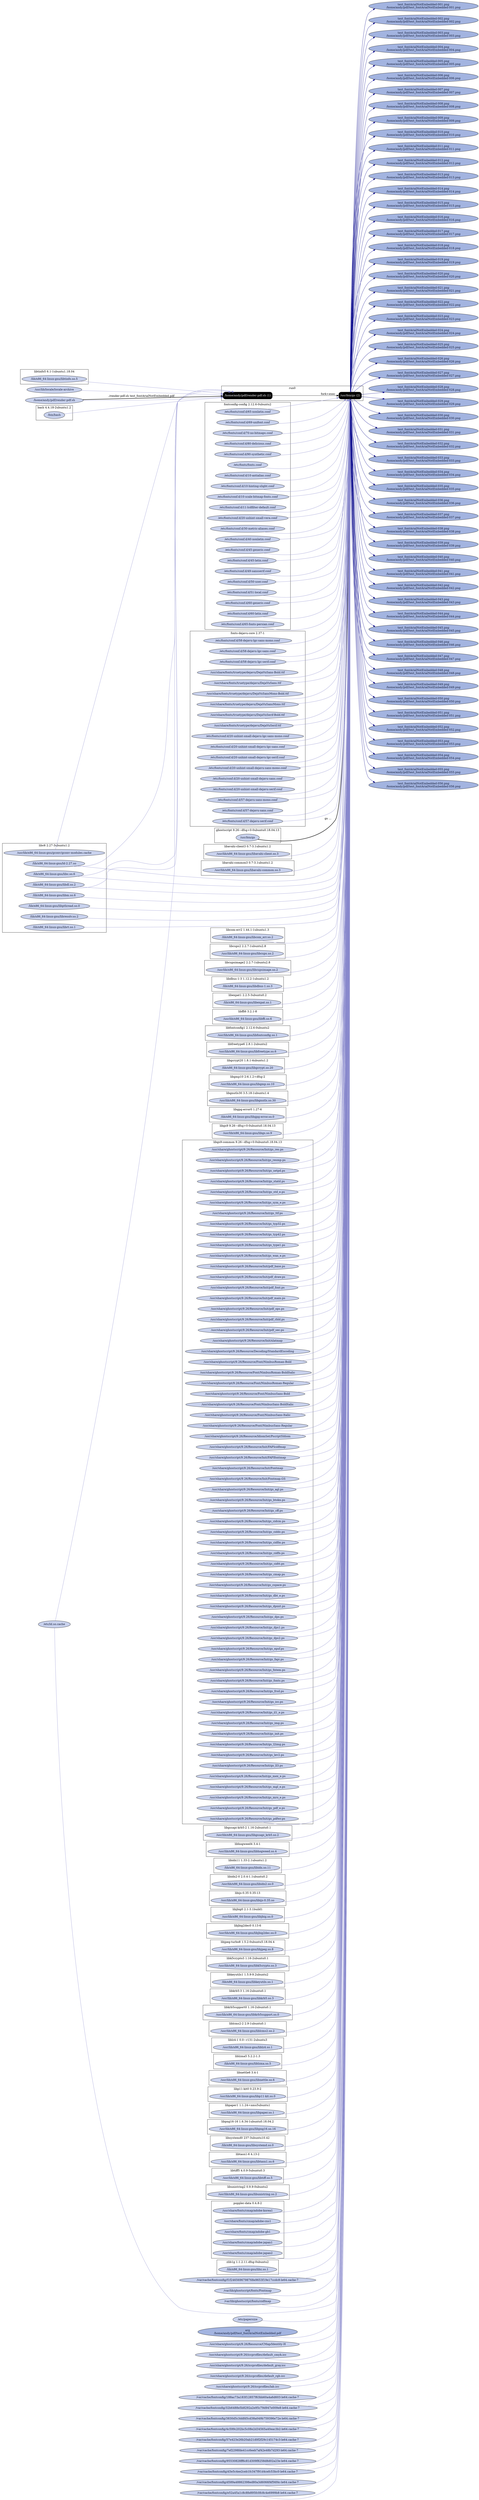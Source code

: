 digraph G {
    rankdir=LR;

    /* programs */
    node [shape=box fontcolor=white fillcolor=black style="filled,rounded"];
    subgraph cluster_run0 {
        label="run0";
        prog0 [label="/home/andy/pdf/render-pdf.sh (1)"];
        prog1 [label="/usr/bin/gs (2)"];
        prog0 -> prog1 [label="fork+exec"];
    }

    node [shape=ellipse fontcolor="#131C39" fillcolor="#C9D2ED"];

    /* system packages */
    subgraph cluster_pkg0 {
        label="bash 4.4.18-2ubuntu1.2";
        "/bin/bash";
    }
    subgraph cluster_pkg1 {
        label="fontconfig-config 2.12.6-0ubuntu2";
        "/etc/fonts/conf.d/10-antialias.conf";
        "/etc/fonts/conf.d/10-hinting-slight.conf";
        "/etc/fonts/conf.d/10-scale-bitmap-fonts.conf";
        "/etc/fonts/conf.d/11-lcdfilter-default.conf";
        "/etc/fonts/conf.d/20-unhint-small-vera.conf";
        "/etc/fonts/conf.d/30-metric-aliases.conf";
        "/etc/fonts/conf.d/40-nonlatin.conf";
        "/etc/fonts/conf.d/45-generic.conf";
        "/etc/fonts/conf.d/45-latin.conf";
        "/etc/fonts/conf.d/49-sansserif.conf";
        "/etc/fonts/conf.d/50-user.conf";
        "/etc/fonts/conf.d/51-local.conf";
        "/etc/fonts/conf.d/60-generic.conf";
        "/etc/fonts/conf.d/60-latin.conf";
        "/etc/fonts/conf.d/65-fonts-persian.conf";
        "/etc/fonts/conf.d/65-nonlatin.conf";
        "/etc/fonts/conf.d/69-unifont.conf";
        "/etc/fonts/conf.d/70-no-bitmaps.conf";
        "/etc/fonts/conf.d/80-delicious.conf";
        "/etc/fonts/conf.d/90-synthetic.conf";
        "/etc/fonts/fonts.conf";
    }
    subgraph cluster_pkg2 {
        label="fonts-dejavu-core 2.37-1";
        "/etc/fonts/conf.d/20-unhint-small-dejavu-lgc-sans-mono.conf";
        "/etc/fonts/conf.d/20-unhint-small-dejavu-lgc-sans.conf";
        "/etc/fonts/conf.d/20-unhint-small-dejavu-lgc-serif.conf";
        "/etc/fonts/conf.d/20-unhint-small-dejavu-sans-mono.conf";
        "/etc/fonts/conf.d/20-unhint-small-dejavu-sans.conf";
        "/etc/fonts/conf.d/20-unhint-small-dejavu-serif.conf";
        "/etc/fonts/conf.d/57-dejavu-sans-mono.conf";
        "/etc/fonts/conf.d/57-dejavu-sans.conf";
        "/etc/fonts/conf.d/57-dejavu-serif.conf";
        "/etc/fonts/conf.d/58-dejavu-lgc-sans-mono.conf";
        "/etc/fonts/conf.d/58-dejavu-lgc-sans.conf";
        "/etc/fonts/conf.d/58-dejavu-lgc-serif.conf";
        "/usr/share/fonts/truetype/dejavu/DejaVuSans-Bold.ttf";
        "/usr/share/fonts/truetype/dejavu/DejaVuSans.ttf";
        "/usr/share/fonts/truetype/dejavu/DejaVuSansMono-Bold.ttf";
        "/usr/share/fonts/truetype/dejavu/DejaVuSansMono.ttf";
        "/usr/share/fonts/truetype/dejavu/DejaVuSerif-Bold.ttf";
        "/usr/share/fonts/truetype/dejavu/DejaVuSerif.ttf";
    }
    subgraph cluster_pkg3 {
        label="ghostscript 9.26~dfsg+0-0ubuntu0.18.04.13";
        "/usr/bin/gs";
    }
    subgraph cluster_pkg4 {
        label="libavahi-client3 0.7-3.1ubuntu1.2";
        "/usr/lib/x86_64-linux-gnu/libavahi-client.so.3";
    }
    subgraph cluster_pkg5 {
        label="libavahi-common3 0.7-3.1ubuntu1.2";
        "/usr/lib/x86_64-linux-gnu/libavahi-common.so.3";
    }
    subgraph cluster_pkg6 {
        label="libc6 2.27-3ubuntu1.2";
        "/lib/x86_64-linux-gnu/ld-2.27.so";
        "/lib/x86_64-linux-gnu/libc.so.6";
        "/lib/x86_64-linux-gnu/libdl.so.2";
        "/lib/x86_64-linux-gnu/libm.so.6";
        "/lib/x86_64-linux-gnu/libpthread.so.0";
        "/lib/x86_64-linux-gnu/libresolv.so.2";
        "/lib/x86_64-linux-gnu/librt.so.1";
        "/usr/lib/x86_64-linux-gnu/gconv/gconv-modules.cache";
    }
    subgraph cluster_pkg7 {
        label="libcom-err2 1.44.1-1ubuntu1.3";
        "/lib/x86_64-linux-gnu/libcom_err.so.2";
    }
    subgraph cluster_pkg8 {
        label="libcups2 2.2.7-1ubuntu2.8";
        "/usr/lib/x86_64-linux-gnu/libcups.so.2";
    }
    subgraph cluster_pkg9 {
        label="libcupsimage2 2.2.7-1ubuntu2.8";
        "/usr/lib/x86_64-linux-gnu/libcupsimage.so.2";
    }
    subgraph cluster_pkg10 {
        label="libdbus-1-3 1.12.2-1ubuntu1.2";
        "/lib/x86_64-linux-gnu/libdbus-1.so.3";
    }
    subgraph cluster_pkg11 {
        label="libexpat1 2.2.5-3ubuntu0.2";
        "/lib/x86_64-linux-gnu/libexpat.so.1";
    }
    subgraph cluster_pkg12 {
        label="libffi6 3.2.1-8";
        "/usr/lib/x86_64-linux-gnu/libffi.so.6";
    }
    subgraph cluster_pkg13 {
        label="libfontconfig1 2.12.6-0ubuntu2";
        "/usr/lib/x86_64-linux-gnu/libfontconfig.so.1";
    }
    subgraph cluster_pkg14 {
        label="libfreetype6 2.8.1-2ubuntu2";
        "/usr/lib/x86_64-linux-gnu/libfreetype.so.6";
    }
    subgraph cluster_pkg15 {
        label="libgcrypt20 1.8.1-4ubuntu1.2";
        "/lib/x86_64-linux-gnu/libgcrypt.so.20";
    }
    subgraph cluster_pkg16 {
        label="libgmp10 2:6.1.2+dfsg-2";
        "/usr/lib/x86_64-linux-gnu/libgmp.so.10";
    }
    subgraph cluster_pkg17 {
        label="libgnutls30 3.5.18-1ubuntu1.4";
        "/usr/lib/x86_64-linux-gnu/libgnutls.so.30";
    }
    subgraph cluster_pkg18 {
        label="libgpg-error0 1.27-6";
        "/lib/x86_64-linux-gnu/libgpg-error.so.0";
    }
    subgraph cluster_pkg19 {
        label="libgs9 9.26~dfsg+0-0ubuntu0.18.04.13";
        "/usr/lib/x86_64-linux-gnu/libgs.so.9";
    }
    subgraph cluster_pkg20 {
        label="libgs9-common 9.26~dfsg+0-0ubuntu0.18.04.13";
        "/usr/share/ghostscript/9.26/Resource/Decoding/StandardEncoding";
        "/usr/share/ghostscript/9.26/Resource/Font/NimbusRoman-Bold";
        "/usr/share/ghostscript/9.26/Resource/Font/NimbusRoman-BoldItalic";
        "/usr/share/ghostscript/9.26/Resource/Font/NimbusRoman-Regular";
        "/usr/share/ghostscript/9.26/Resource/Font/NimbusSans-Bold";
        "/usr/share/ghostscript/9.26/Resource/Font/NimbusSans-BoldItalic";
        "/usr/share/ghostscript/9.26/Resource/Font/NimbusSans-Italic";
        "/usr/share/ghostscript/9.26/Resource/Font/NimbusSans-Regular";
        "/usr/share/ghostscript/9.26/Resource/IdiomSet/Pscript5Idiom";
        "/usr/share/ghostscript/9.26/Resource/Init/FAPIcidfmap";
        "/usr/share/ghostscript/9.26/Resource/Init/FAPIfontmap";
        "/usr/share/ghostscript/9.26/Resource/Init/Fontmap";
        "/usr/share/ghostscript/9.26/Resource/Init/Fontmap.GS";
        "/usr/share/ghostscript/9.26/Resource/Init/gs_agl.ps";
        "/usr/share/ghostscript/9.26/Resource/Init/gs_btokn.ps";
        "/usr/share/ghostscript/9.26/Resource/Init/gs_cff.ps";
        "/usr/share/ghostscript/9.26/Resource/Init/gs_cidcm.ps";
        "/usr/share/ghostscript/9.26/Resource/Init/gs_ciddc.ps";
        "/usr/share/ghostscript/9.26/Resource/Init/gs_cidfm.ps";
        "/usr/share/ghostscript/9.26/Resource/Init/gs_cidfn.ps";
        "/usr/share/ghostscript/9.26/Resource/Init/gs_cidtt.ps";
        "/usr/share/ghostscript/9.26/Resource/Init/gs_cmap.ps";
        "/usr/share/ghostscript/9.26/Resource/Init/gs_cspace.ps";
        "/usr/share/ghostscript/9.26/Resource/Init/gs_dbt_e.ps";
        "/usr/share/ghostscript/9.26/Resource/Init/gs_dpnxt.ps";
        "/usr/share/ghostscript/9.26/Resource/Init/gs_dps.ps";
        "/usr/share/ghostscript/9.26/Resource/Init/gs_dps1.ps";
        "/usr/share/ghostscript/9.26/Resource/Init/gs_dps2.ps";
        "/usr/share/ghostscript/9.26/Resource/Init/gs_epsf.ps";
        "/usr/share/ghostscript/9.26/Resource/Init/gs_fapi.ps";
        "/usr/share/ghostscript/9.26/Resource/Init/gs_fntem.ps";
        "/usr/share/ghostscript/9.26/Resource/Init/gs_fonts.ps";
        "/usr/share/ghostscript/9.26/Resource/Init/gs_frsd.ps";
        "/usr/share/ghostscript/9.26/Resource/Init/gs_icc.ps";
        "/usr/share/ghostscript/9.26/Resource/Init/gs_il1_e.ps";
        "/usr/share/ghostscript/9.26/Resource/Init/gs_img.ps";
        "/usr/share/ghostscript/9.26/Resource/Init/gs_init.ps";
        "/usr/share/ghostscript/9.26/Resource/Init/gs_l2img.ps";
        "/usr/share/ghostscript/9.26/Resource/Init/gs_lev2.ps";
        "/usr/share/ghostscript/9.26/Resource/Init/gs_ll3.ps";
        "/usr/share/ghostscript/9.26/Resource/Init/gs_mex_e.ps";
        "/usr/share/ghostscript/9.26/Resource/Init/gs_mgl_e.ps";
        "/usr/share/ghostscript/9.26/Resource/Init/gs_mro_e.ps";
        "/usr/share/ghostscript/9.26/Resource/Init/gs_pdf_e.ps";
        "/usr/share/ghostscript/9.26/Resource/Init/gs_pdfwr.ps";
        "/usr/share/ghostscript/9.26/Resource/Init/gs_res.ps";
        "/usr/share/ghostscript/9.26/Resource/Init/gs_resmp.ps";
        "/usr/share/ghostscript/9.26/Resource/Init/gs_setpd.ps";
        "/usr/share/ghostscript/9.26/Resource/Init/gs_statd.ps";
        "/usr/share/ghostscript/9.26/Resource/Init/gs_std_e.ps";
        "/usr/share/ghostscript/9.26/Resource/Init/gs_sym_e.ps";
        "/usr/share/ghostscript/9.26/Resource/Init/gs_ttf.ps";
        "/usr/share/ghostscript/9.26/Resource/Init/gs_typ32.ps";
        "/usr/share/ghostscript/9.26/Resource/Init/gs_typ42.ps";
        "/usr/share/ghostscript/9.26/Resource/Init/gs_type1.ps";
        "/usr/share/ghostscript/9.26/Resource/Init/gs_wan_e.ps";
        "/usr/share/ghostscript/9.26/Resource/Init/pdf_base.ps";
        "/usr/share/ghostscript/9.26/Resource/Init/pdf_draw.ps";
        "/usr/share/ghostscript/9.26/Resource/Init/pdf_font.ps";
        "/usr/share/ghostscript/9.26/Resource/Init/pdf_main.ps";
        "/usr/share/ghostscript/9.26/Resource/Init/pdf_ops.ps";
        "/usr/share/ghostscript/9.26/Resource/Init/pdf_rbld.ps";
        "/usr/share/ghostscript/9.26/Resource/Init/pdf_sec.ps";
        "/usr/share/ghostscript/9.26/Resource/Init/xlatmap";
    }
    subgraph cluster_pkg21 {
        label="libgssapi-krb5-2 1.16-2ubuntu0.1";
        "/usr/lib/x86_64-linux-gnu/libgssapi_krb5.so.2";
    }
    subgraph cluster_pkg22 {
        label="libhogweed4 3.4-1";
        "/usr/lib/x86_64-linux-gnu/libhogweed.so.4";
    }
    subgraph cluster_pkg23 {
        label="libidn11 1.33-2.1ubuntu1.2";
        "/lib/x86_64-linux-gnu/libidn.so.11";
    }
    subgraph cluster_pkg24 {
        label="libidn2-0 2.0.4-1.1ubuntu0.2";
        "/usr/lib/x86_64-linux-gnu/libidn2.so.0";
    }
    subgraph cluster_pkg25 {
        label="libijs-0.35 0.35-13";
        "/usr/lib/x86_64-linux-gnu/libijs-0.35.so";
    }
    subgraph cluster_pkg26 {
        label="libjbig0 2.1-3.1build1";
        "/usr/lib/x86_64-linux-gnu/libjbig.so.0";
    }
    subgraph cluster_pkg27 {
        label="libjbig2dec0 0.13-6";
        "/usr/lib/x86_64-linux-gnu/libjbig2dec.so.0";
    }
    subgraph cluster_pkg28 {
        label="libjpeg-turbo8 1.5.2-0ubuntu5.18.04.4";
        "/usr/lib/x86_64-linux-gnu/libjpeg.so.8";
    }
    subgraph cluster_pkg29 {
        label="libk5crypto3 1.16-2ubuntu0.1";
        "/usr/lib/x86_64-linux-gnu/libk5crypto.so.3";
    }
    subgraph cluster_pkg30 {
        label="libkeyutils1 1.5.9-9.2ubuntu2";
        "/lib/x86_64-linux-gnu/libkeyutils.so.1";
    }
    subgraph cluster_pkg31 {
        label="libkrb5-3 1.16-2ubuntu0.1";
        "/usr/lib/x86_64-linux-gnu/libkrb5.so.3";
    }
    subgraph cluster_pkg32 {
        label="libkrb5support0 1.16-2ubuntu0.1";
        "/usr/lib/x86_64-linux-gnu/libkrb5support.so.0";
    }
    subgraph cluster_pkg33 {
        label="liblcms2-2 2.9-1ubuntu0.1";
        "/usr/lib/x86_64-linux-gnu/liblcms2.so.2";
    }
    subgraph cluster_pkg34 {
        label="liblz4-1 0.0~r131-2ubuntu3";
        "/usr/lib/x86_64-linux-gnu/liblz4.so.1";
    }
    subgraph cluster_pkg35 {
        label="liblzma5 5.2.2-1.3";
        "/lib/x86_64-linux-gnu/liblzma.so.5";
    }
    subgraph cluster_pkg36 {
        label="libnettle6 3.4-1";
        "/usr/lib/x86_64-linux-gnu/libnettle.so.6";
    }
    subgraph cluster_pkg37 {
        label="libp11-kit0 0.23.9-2";
        "/usr/lib/x86_64-linux-gnu/libp11-kit.so.0";
    }
    subgraph cluster_pkg38 {
        label="libpaper1 1.1.24+nmu5ubuntu1";
        "/usr/lib/x86_64-linux-gnu/libpaper.so.1";
    }
    subgraph cluster_pkg39 {
        label="libpng16-16 1.6.34-1ubuntu0.18.04.2";
        "/usr/lib/x86_64-linux-gnu/libpng16.so.16";
    }
    subgraph cluster_pkg40 {
        label="libsystemd0 237-3ubuntu10.42";
        "/lib/x86_64-linux-gnu/libsystemd.so.0";
    }
    subgraph cluster_pkg41 {
        label="libtasn1-6 4.13-2";
        "/usr/lib/x86_64-linux-gnu/libtasn1.so.6";
    }
    subgraph cluster_pkg42 {
        label="libtiff5 4.0.9-5ubuntu0.3";
        "/usr/lib/x86_64-linux-gnu/libtiff.so.5";
    }
    subgraph cluster_pkg43 {
        label="libtinfo5 6.1-1ubuntu1.18.04";
        "/lib/x86_64-linux-gnu/libtinfo.so.5";
    }
    subgraph cluster_pkg44 {
        label="libunistring2 0.9.9-0ubuntu2";
        "/usr/lib/x86_64-linux-gnu/libunistring.so.2";
    }
    subgraph cluster_pkg45 {
        label="poppler-data 0.4.8-2";
        "/usr/share/fonts/cmap/adobe-cns1";
        "/usr/share/fonts/cmap/adobe-gb1";
        "/usr/share/fonts/cmap/adobe-japan1";
        "/usr/share/fonts/cmap/adobe-japan2";
        "/usr/share/fonts/cmap/adobe-korea1";
    }
    subgraph cluster_pkg46 {
        label="zlib1g 1:1.2.11.dfsg-0ubuntu2";
        "/lib/x86_64-linux-gnu/libz.so.1";
    }

    /* other files */
    "/etc/ld.so.cache";
    "/etc/papersize";
    "/home/andy/pdf/render-pdf.sh";
    "/home/andy/pdf/test_fontArialNotEmbedded-001.png" [fillcolor="#A3B4E0", label="test_fontArialNotEmbedded-001.png\n/home/andy/pdf/test_fontArialNotEmbedded-001.png"];
    "/home/andy/pdf/test_fontArialNotEmbedded-002.png" [fillcolor="#A3B4E0", label="test_fontArialNotEmbedded-002.png\n/home/andy/pdf/test_fontArialNotEmbedded-002.png"];
    "/home/andy/pdf/test_fontArialNotEmbedded-003.png" [fillcolor="#A3B4E0", label="test_fontArialNotEmbedded-003.png\n/home/andy/pdf/test_fontArialNotEmbedded-003.png"];
    "/home/andy/pdf/test_fontArialNotEmbedded-004.png" [fillcolor="#A3B4E0", label="test_fontArialNotEmbedded-004.png\n/home/andy/pdf/test_fontArialNotEmbedded-004.png"];
    "/home/andy/pdf/test_fontArialNotEmbedded-005.png" [fillcolor="#A3B4E0", label="test_fontArialNotEmbedded-005.png\n/home/andy/pdf/test_fontArialNotEmbedded-005.png"];
    "/home/andy/pdf/test_fontArialNotEmbedded-006.png" [fillcolor="#A3B4E0", label="test_fontArialNotEmbedded-006.png\n/home/andy/pdf/test_fontArialNotEmbedded-006.png"];
    "/home/andy/pdf/test_fontArialNotEmbedded-007.png" [fillcolor="#A3B4E0", label="test_fontArialNotEmbedded-007.png\n/home/andy/pdf/test_fontArialNotEmbedded-007.png"];
    "/home/andy/pdf/test_fontArialNotEmbedded-008.png" [fillcolor="#A3B4E0", label="test_fontArialNotEmbedded-008.png\n/home/andy/pdf/test_fontArialNotEmbedded-008.png"];
    "/home/andy/pdf/test_fontArialNotEmbedded-009.png" [fillcolor="#A3B4E0", label="test_fontArialNotEmbedded-009.png\n/home/andy/pdf/test_fontArialNotEmbedded-009.png"];
    "/home/andy/pdf/test_fontArialNotEmbedded-010.png" [fillcolor="#A3B4E0", label="test_fontArialNotEmbedded-010.png\n/home/andy/pdf/test_fontArialNotEmbedded-010.png"];
    "/home/andy/pdf/test_fontArialNotEmbedded-011.png" [fillcolor="#A3B4E0", label="test_fontArialNotEmbedded-011.png\n/home/andy/pdf/test_fontArialNotEmbedded-011.png"];
    "/home/andy/pdf/test_fontArialNotEmbedded-012.png" [fillcolor="#A3B4E0", label="test_fontArialNotEmbedded-012.png\n/home/andy/pdf/test_fontArialNotEmbedded-012.png"];
    "/home/andy/pdf/test_fontArialNotEmbedded-013.png" [fillcolor="#A3B4E0", label="test_fontArialNotEmbedded-013.png\n/home/andy/pdf/test_fontArialNotEmbedded-013.png"];
    "/home/andy/pdf/test_fontArialNotEmbedded-014.png" [fillcolor="#A3B4E0", label="test_fontArialNotEmbedded-014.png\n/home/andy/pdf/test_fontArialNotEmbedded-014.png"];
    "/home/andy/pdf/test_fontArialNotEmbedded-015.png" [fillcolor="#A3B4E0", label="test_fontArialNotEmbedded-015.png\n/home/andy/pdf/test_fontArialNotEmbedded-015.png"];
    "/home/andy/pdf/test_fontArialNotEmbedded-016.png" [fillcolor="#A3B4E0", label="test_fontArialNotEmbedded-016.png\n/home/andy/pdf/test_fontArialNotEmbedded-016.png"];
    "/home/andy/pdf/test_fontArialNotEmbedded-017.png" [fillcolor="#A3B4E0", label="test_fontArialNotEmbedded-017.png\n/home/andy/pdf/test_fontArialNotEmbedded-017.png"];
    "/home/andy/pdf/test_fontArialNotEmbedded-018.png" [fillcolor="#A3B4E0", label="test_fontArialNotEmbedded-018.png\n/home/andy/pdf/test_fontArialNotEmbedded-018.png"];
    "/home/andy/pdf/test_fontArialNotEmbedded-019.png" [fillcolor="#A3B4E0", label="test_fontArialNotEmbedded-019.png\n/home/andy/pdf/test_fontArialNotEmbedded-019.png"];
    "/home/andy/pdf/test_fontArialNotEmbedded-020.png" [fillcolor="#A3B4E0", label="test_fontArialNotEmbedded-020.png\n/home/andy/pdf/test_fontArialNotEmbedded-020.png"];
    "/home/andy/pdf/test_fontArialNotEmbedded-021.png" [fillcolor="#A3B4E0", label="test_fontArialNotEmbedded-021.png\n/home/andy/pdf/test_fontArialNotEmbedded-021.png"];
    "/home/andy/pdf/test_fontArialNotEmbedded-022.png" [fillcolor="#A3B4E0", label="test_fontArialNotEmbedded-022.png\n/home/andy/pdf/test_fontArialNotEmbedded-022.png"];
    "/home/andy/pdf/test_fontArialNotEmbedded-023.png" [fillcolor="#A3B4E0", label="test_fontArialNotEmbedded-023.png\n/home/andy/pdf/test_fontArialNotEmbedded-023.png"];
    "/home/andy/pdf/test_fontArialNotEmbedded-024.png" [fillcolor="#A3B4E0", label="test_fontArialNotEmbedded-024.png\n/home/andy/pdf/test_fontArialNotEmbedded-024.png"];
    "/home/andy/pdf/test_fontArialNotEmbedded-025.png" [fillcolor="#A3B4E0", label="test_fontArialNotEmbedded-025.png\n/home/andy/pdf/test_fontArialNotEmbedded-025.png"];
    "/home/andy/pdf/test_fontArialNotEmbedded-026.png" [fillcolor="#A3B4E0", label="test_fontArialNotEmbedded-026.png\n/home/andy/pdf/test_fontArialNotEmbedded-026.png"];
    "/home/andy/pdf/test_fontArialNotEmbedded-027.png" [fillcolor="#A3B4E0", label="test_fontArialNotEmbedded-027.png\n/home/andy/pdf/test_fontArialNotEmbedded-027.png"];
    "/home/andy/pdf/test_fontArialNotEmbedded-028.png" [fillcolor="#A3B4E0", label="test_fontArialNotEmbedded-028.png\n/home/andy/pdf/test_fontArialNotEmbedded-028.png"];
    "/home/andy/pdf/test_fontArialNotEmbedded-029.png" [fillcolor="#A3B4E0", label="test_fontArialNotEmbedded-029.png\n/home/andy/pdf/test_fontArialNotEmbedded-029.png"];
    "/home/andy/pdf/test_fontArialNotEmbedded-030.png" [fillcolor="#A3B4E0", label="test_fontArialNotEmbedded-030.png\n/home/andy/pdf/test_fontArialNotEmbedded-030.png"];
    "/home/andy/pdf/test_fontArialNotEmbedded-031.png" [fillcolor="#A3B4E0", label="test_fontArialNotEmbedded-031.png\n/home/andy/pdf/test_fontArialNotEmbedded-031.png"];
    "/home/andy/pdf/test_fontArialNotEmbedded-032.png" [fillcolor="#A3B4E0", label="test_fontArialNotEmbedded-032.png\n/home/andy/pdf/test_fontArialNotEmbedded-032.png"];
    "/home/andy/pdf/test_fontArialNotEmbedded-033.png" [fillcolor="#A3B4E0", label="test_fontArialNotEmbedded-033.png\n/home/andy/pdf/test_fontArialNotEmbedded-033.png"];
    "/home/andy/pdf/test_fontArialNotEmbedded-034.png" [fillcolor="#A3B4E0", label="test_fontArialNotEmbedded-034.png\n/home/andy/pdf/test_fontArialNotEmbedded-034.png"];
    "/home/andy/pdf/test_fontArialNotEmbedded-035.png" [fillcolor="#A3B4E0", label="test_fontArialNotEmbedded-035.png\n/home/andy/pdf/test_fontArialNotEmbedded-035.png"];
    "/home/andy/pdf/test_fontArialNotEmbedded-036.png" [fillcolor="#A3B4E0", label="test_fontArialNotEmbedded-036.png\n/home/andy/pdf/test_fontArialNotEmbedded-036.png"];
    "/home/andy/pdf/test_fontArialNotEmbedded-037.png" [fillcolor="#A3B4E0", label="test_fontArialNotEmbedded-037.png\n/home/andy/pdf/test_fontArialNotEmbedded-037.png"];
    "/home/andy/pdf/test_fontArialNotEmbedded-038.png" [fillcolor="#A3B4E0", label="test_fontArialNotEmbedded-038.png\n/home/andy/pdf/test_fontArialNotEmbedded-038.png"];
    "/home/andy/pdf/test_fontArialNotEmbedded-039.png" [fillcolor="#A3B4E0", label="test_fontArialNotEmbedded-039.png\n/home/andy/pdf/test_fontArialNotEmbedded-039.png"];
    "/home/andy/pdf/test_fontArialNotEmbedded-040.png" [fillcolor="#A3B4E0", label="test_fontArialNotEmbedded-040.png\n/home/andy/pdf/test_fontArialNotEmbedded-040.png"];
    "/home/andy/pdf/test_fontArialNotEmbedded-041.png" [fillcolor="#A3B4E0", label="test_fontArialNotEmbedded-041.png\n/home/andy/pdf/test_fontArialNotEmbedded-041.png"];
    "/home/andy/pdf/test_fontArialNotEmbedded-042.png" [fillcolor="#A3B4E0", label="test_fontArialNotEmbedded-042.png\n/home/andy/pdf/test_fontArialNotEmbedded-042.png"];
    "/home/andy/pdf/test_fontArialNotEmbedded-043.png" [fillcolor="#A3B4E0", label="test_fontArialNotEmbedded-043.png\n/home/andy/pdf/test_fontArialNotEmbedded-043.png"];
    "/home/andy/pdf/test_fontArialNotEmbedded-044.png" [fillcolor="#A3B4E0", label="test_fontArialNotEmbedded-044.png\n/home/andy/pdf/test_fontArialNotEmbedded-044.png"];
    "/home/andy/pdf/test_fontArialNotEmbedded-045.png" [fillcolor="#A3B4E0", label="test_fontArialNotEmbedded-045.png\n/home/andy/pdf/test_fontArialNotEmbedded-045.png"];
    "/home/andy/pdf/test_fontArialNotEmbedded-046.png" [fillcolor="#A3B4E0", label="test_fontArialNotEmbedded-046.png\n/home/andy/pdf/test_fontArialNotEmbedded-046.png"];
    "/home/andy/pdf/test_fontArialNotEmbedded-047.png" [fillcolor="#A3B4E0", label="test_fontArialNotEmbedded-047.png\n/home/andy/pdf/test_fontArialNotEmbedded-047.png"];
    "/home/andy/pdf/test_fontArialNotEmbedded-048.png" [fillcolor="#A3B4E0", label="test_fontArialNotEmbedded-048.png\n/home/andy/pdf/test_fontArialNotEmbedded-048.png"];
    "/home/andy/pdf/test_fontArialNotEmbedded-049.png" [fillcolor="#A3B4E0", label="test_fontArialNotEmbedded-049.png\n/home/andy/pdf/test_fontArialNotEmbedded-049.png"];
    "/home/andy/pdf/test_fontArialNotEmbedded-050.png" [fillcolor="#A3B4E0", label="test_fontArialNotEmbedded-050.png\n/home/andy/pdf/test_fontArialNotEmbedded-050.png"];
    "/home/andy/pdf/test_fontArialNotEmbedded-051.png" [fillcolor="#A3B4E0", label="test_fontArialNotEmbedded-051.png\n/home/andy/pdf/test_fontArialNotEmbedded-051.png"];
    "/home/andy/pdf/test_fontArialNotEmbedded-052.png" [fillcolor="#A3B4E0", label="test_fontArialNotEmbedded-052.png\n/home/andy/pdf/test_fontArialNotEmbedded-052.png"];
    "/home/andy/pdf/test_fontArialNotEmbedded-053.png" [fillcolor="#A3B4E0", label="test_fontArialNotEmbedded-053.png\n/home/andy/pdf/test_fontArialNotEmbedded-053.png"];
    "/home/andy/pdf/test_fontArialNotEmbedded-054.png" [fillcolor="#A3B4E0", label="test_fontArialNotEmbedded-054.png\n/home/andy/pdf/test_fontArialNotEmbedded-054.png"];
    "/home/andy/pdf/test_fontArialNotEmbedded-055.png" [fillcolor="#A3B4E0", label="test_fontArialNotEmbedded-055.png\n/home/andy/pdf/test_fontArialNotEmbedded-055.png"];
    "/home/andy/pdf/test_fontArialNotEmbedded-056.png" [fillcolor="#A3B4E0", label="test_fontArialNotEmbedded-056.png\n/home/andy/pdf/test_fontArialNotEmbedded-056.png"];
    "/home/andy/pdf/test_fontArialNotEmbedded.pdf" [fillcolor="#A3B4E0", label="arg\n/home/andy/pdf/test_fontArialNotEmbedded.pdf"];
    "/usr/lib/locale/locale-archive";
    "/usr/share/ghostscript/9.26/Resource/CMap/Identity-H";
    "/usr/share/ghostscript/9.26/iccprofiles/default_cmyk.icc";
    "/usr/share/ghostscript/9.26/iccprofiles/default_gray.icc";
    "/usr/share/ghostscript/9.26/iccprofiles/default_rgb.icc";
    "/usr/share/ghostscript/9.26/iccprofiles/lab.icc";
    "/var/cache/fontconfig/188ac73a183f12857f63bb60a4a6d603-le64.cache-7";
    "/var/cache/fontconfig/32b6488e5b8292a2e95c79d947e009e8-le64.cache-7";
    "/var/cache/fontconfig/3830d5c3ddfd5cd38a049b759396e72e-le64.cache-7";
    "/var/cache/fontconfig/4c599c202bc5c08e2d34565a40eac3b2-le64.cache-7";
    "/var/cache/fontconfig/57e423e26b20ab21d0f2f29c145174c3-le64.cache-7";
    "/var/cache/fontconfig/7ef2298fde41cc6eeb7af42e48b7d293-le64.cache-7";
    "/var/cache/fontconfig/95530828ff6c81d309f8258d8d02a23e-le64.cache-7";
    "/var/cache/fontconfig/d3e5c4ee2ceb1fc347f91d4cefc53bc0-le64.cache-7";
    "/var/cache/fontconfig/d589a48862398ed80a3d6066f4f56f4c-le64.cache-7";
    "/var/cache/fontconfig/e52a45a1c8c8fe895fc0fc8c4e6999b8-le64.cache-7";
    "/var/cache/fontconfig/f1f2465696798768e9653f19e17ccdc8-le64.cache-7";
    "/var/lib/ghostscript/fonts/Fontmap";
    "/var/lib/ghostscript/fonts/cidfmap";

    "/home/andy/pdf/render-pdf.sh" -> prog0 [style=bold, label="./render-pdf.sh test_fontArialNotEmbedded.pdf"];
    "/bin/bash" -> prog0 [color="#8888CC"];
    "/lib/x86_64-linux-gnu/ld-2.27.so" -> prog0 [color="#8888CC"];
    "/etc/ld.so.cache" -> prog0 [color="#8888CC"];
    "/lib/x86_64-linux-gnu/libtinfo.so.5" -> prog0 [color="#8888CC"];
    "/lib/x86_64-linux-gnu/libdl.so.2" -> prog0 [color="#8888CC"];
    "/lib/x86_64-linux-gnu/libc.so.6" -> prog0 [color="#8888CC"];
    "/usr/lib/locale/locale-archive" -> prog0 [color="#8888CC"];
    "/usr/lib/x86_64-linux-gnu/gconv/gconv-modules.cache" -> prog0 [color="#8888CC"];
    "/home/andy/pdf/render-pdf.sh" -> prog0 [color="#8888CC"];
    "/usr/bin/gs" -> prog1 [style=bold, label="gs ..."];
    "/lib/x86_64-linux-gnu/ld-2.27.so" -> prog1 [color="#8888CC"];
    "/etc/ld.so.cache" -> prog1 [color="#8888CC"];
    "/usr/lib/x86_64-linux-gnu/libgs.so.9" -> prog1 [color="#8888CC"];
    "/lib/x86_64-linux-gnu/libc.so.6" -> prog1 [color="#8888CC"];
    "/usr/lib/x86_64-linux-gnu/libtiff.so.5" -> prog1 [color="#8888CC"];
    "/usr/lib/x86_64-linux-gnu/libcupsimage.so.2" -> prog1 [color="#8888CC"];
    "/usr/lib/x86_64-linux-gnu/libcups.so.2" -> prog1 [color="#8888CC"];
    "/usr/lib/x86_64-linux-gnu/libijs-0.35.so" -> prog1 [color="#8888CC"];
    "/usr/lib/x86_64-linux-gnu/libpng16.so.16" -> prog1 [color="#8888CC"];
    "/usr/lib/x86_64-linux-gnu/libjbig2dec.so.0" -> prog1 [color="#8888CC"];
    "/usr/lib/x86_64-linux-gnu/libjpeg.so.8" -> prog1 [color="#8888CC"];
    "/lib/x86_64-linux-gnu/libz.so.1" -> prog1 [color="#8888CC"];
    "/usr/lib/x86_64-linux-gnu/liblcms2.so.2" -> prog1 [color="#8888CC"];
    "/lib/x86_64-linux-gnu/libm.so.6" -> prog1 [color="#8888CC"];
    "/lib/x86_64-linux-gnu/libdl.so.2" -> prog1 [color="#8888CC"];
    "/lib/x86_64-linux-gnu/libidn.so.11" -> prog1 [color="#8888CC"];
    "/usr/lib/x86_64-linux-gnu/libpaper.so.1" -> prog1 [color="#8888CC"];
    "/usr/lib/x86_64-linux-gnu/libfontconfig.so.1" -> prog1 [color="#8888CC"];
    "/usr/lib/x86_64-linux-gnu/libfreetype.so.6" -> prog1 [color="#8888CC"];
    "/lib/x86_64-linux-gnu/libpthread.so.0" -> prog1 [color="#8888CC"];
    "/lib/x86_64-linux-gnu/liblzma.so.5" -> prog1 [color="#8888CC"];
    "/usr/lib/x86_64-linux-gnu/libjbig.so.0" -> prog1 [color="#8888CC"];
    "/usr/lib/x86_64-linux-gnu/libgssapi_krb5.so.2" -> prog1 [color="#8888CC"];
    "/usr/lib/x86_64-linux-gnu/libgnutls.so.30" -> prog1 [color="#8888CC"];
    "/usr/lib/x86_64-linux-gnu/libavahi-common.so.3" -> prog1 [color="#8888CC"];
    "/usr/lib/x86_64-linux-gnu/libavahi-client.so.3" -> prog1 [color="#8888CC"];
    "/lib/x86_64-linux-gnu/libexpat.so.1" -> prog1 [color="#8888CC"];
    "/usr/lib/x86_64-linux-gnu/libkrb5.so.3" -> prog1 [color="#8888CC"];
    "/usr/lib/x86_64-linux-gnu/libk5crypto.so.3" -> prog1 [color="#8888CC"];
    "/lib/x86_64-linux-gnu/libcom_err.so.2" -> prog1 [color="#8888CC"];
    "/usr/lib/x86_64-linux-gnu/libkrb5support.so.0" -> prog1 [color="#8888CC"];
    "/usr/lib/x86_64-linux-gnu/libp11-kit.so.0" -> prog1 [color="#8888CC"];
    "/usr/lib/x86_64-linux-gnu/libidn2.so.0" -> prog1 [color="#8888CC"];
    "/usr/lib/x86_64-linux-gnu/libunistring.so.2" -> prog1 [color="#8888CC"];
    "/usr/lib/x86_64-linux-gnu/libtasn1.so.6" -> prog1 [color="#8888CC"];
    "/usr/lib/x86_64-linux-gnu/libnettle.so.6" -> prog1 [color="#8888CC"];
    "/usr/lib/x86_64-linux-gnu/libhogweed.so.4" -> prog1 [color="#8888CC"];
    "/usr/lib/x86_64-linux-gnu/libgmp.so.10" -> prog1 [color="#8888CC"];
    "/lib/x86_64-linux-gnu/libdbus-1.so.3" -> prog1 [color="#8888CC"];
    "/lib/x86_64-linux-gnu/libkeyutils.so.1" -> prog1 [color="#8888CC"];
    "/lib/x86_64-linux-gnu/libresolv.so.2" -> prog1 [color="#8888CC"];
    "/usr/lib/x86_64-linux-gnu/libffi.so.6" -> prog1 [color="#8888CC"];
    "/lib/x86_64-linux-gnu/libsystemd.so.0" -> prog1 [color="#8888CC"];
    "/lib/x86_64-linux-gnu/librt.so.1" -> prog1 [color="#8888CC"];
    "/usr/lib/x86_64-linux-gnu/liblz4.so.1" -> prog1 [color="#8888CC"];
    "/lib/x86_64-linux-gnu/libgcrypt.so.20" -> prog1 [color="#8888CC"];
    "/lib/x86_64-linux-gnu/libgpg-error.so.0" -> prog1 [color="#8888CC"];
    "/usr/share/ghostscript/9.26/Resource/Init/gs_init.ps" -> prog1 [color="#8888CC"];
    "/usr/share/ghostscript/9.26/Resource/Init/gs_std_e.ps" -> prog1 [color="#8888CC"];
    "/usr/share/ghostscript/9.26/Resource/Init/gs_il1_e.ps" -> prog1 [color="#8888CC"];
    "/usr/share/ghostscript/9.26/Resource/Init/gs_statd.ps" -> prog1 [color="#8888CC"];
    "/usr/share/ghostscript/9.26/Resource/Init/gs_fonts.ps" -> prog1 [color="#8888CC"];
    "/usr/share/ghostscript/9.26/Resource/Init/gs_cspace.ps" -> prog1 [color="#8888CC"];
    "/usr/share/ghostscript/9.26/Resource/Init/gs_img.ps" -> prog1 [color="#8888CC"];
    "/usr/share/ghostscript/9.26/Resource/Init/gs_btokn.ps" -> prog1 [color="#8888CC"];
    "/usr/share/ghostscript/9.26/Resource/Init/gs_dps1.ps" -> prog1 [color="#8888CC"];
    "/usr/share/ghostscript/9.26/Resource/Init/gs_dps2.ps" -> prog1 [color="#8888CC"];
    "/usr/share/ghostscript/9.26/Resource/Init/gs_agl.ps" -> prog1 [color="#8888CC"];
    "/usr/share/ghostscript/9.26/Resource/Init/gs_type1.ps" -> prog1 [color="#8888CC"];
    "/usr/share/ghostscript/9.26/Resource/Init/gs_lev2.ps" -> prog1 [color="#8888CC"];
    "/usr/share/ghostscript/9.26/Resource/Init/gs_res.ps" -> prog1 [color="#8888CC"];
    "/usr/share/ghostscript/9.26/Resource/Init/gs_resmp.ps" -> prog1 [color="#8888CC"];
    "/usr/share/ghostscript/9.26/Resource/Init/gs_typ42.ps" -> prog1 [color="#8888CC"];
    "/usr/share/ghostscript/9.26/Resource/Init/gs_cidfn.ps" -> prog1 [color="#8888CC"];
    "/usr/share/ghostscript/9.26/Resource/Init/gs_ciddc.ps" -> prog1 [color="#8888CC"];
    "/usr/share/ghostscript/9.26/Resource/Init/gs_cidcm.ps" -> prog1 [color="#8888CC"];
    "/usr/share/ghostscript/9.26/Resource/Init/gs_fntem.ps" -> prog1 [color="#8888CC"];
    "/usr/share/ghostscript/9.26/Resource/Init/xlatmap" -> prog1 [color="#8888CC"];
    "/usr/share/ghostscript/9.26/Resource/Init/gs_sym_e.ps" -> prog1 [color="#8888CC"];
    "/usr/share/ghostscript/9.26/Resource/Init/gs_dbt_e.ps" -> prog1 [color="#8888CC"];
    "/usr/share/ghostscript/9.26/Resource/Init/gs_cidtt.ps" -> prog1 [color="#8888CC"];
    "/usr/share/ghostscript/9.26/Resource/Init/gs_cidfm.ps" -> prog1 [color="#8888CC"];
    "/var/lib/ghostscript/fonts/cidfmap" -> prog1 [color="#8888CC"];
    "/usr/share/ghostscript/9.26/Resource/Init/gs_cmap.ps" -> prog1 [color="#8888CC"];
    "/usr/share/ghostscript/9.26/Resource/Init/gs_setpd.ps" -> prog1 [color="#8888CC"];
    "/usr/share/ghostscript/9.26/Resource/Init/gs_fapi.ps" -> prog1 [color="#8888CC"];
    "/usr/share/ghostscript/9.26/Resource/Init/FAPIfontmap" -> prog1 [color="#8888CC"];
    "/usr/share/ghostscript/9.26/Resource/Init/FAPIcidfmap" -> prog1 [color="#8888CC"];
    "/usr/share/ghostscript/9.26/Resource/Init/gs_typ32.ps" -> prog1 [color="#8888CC"];
    "/usr/share/ghostscript/9.26/Resource/Init/gs_frsd.ps" -> prog1 [color="#8888CC"];
    "/usr/share/ghostscript/9.26/Resource/Init/gs_ll3.ps" -> prog1 [color="#8888CC"];
    "/usr/share/ghostscript/9.26/Resource/IdiomSet/Pscript5Idiom" -> prog1 [color="#8888CC"];
    "/usr/share/ghostscript/9.26/Resource/Init/gs_icc.ps" -> prog1 [color="#8888CC"];
    "/usr/share/ghostscript/9.26/Resource/Init/gs_mex_e.ps" -> prog1 [color="#8888CC"];
    "/usr/share/ghostscript/9.26/Resource/Init/gs_mro_e.ps" -> prog1 [color="#8888CC"];
    "/usr/share/ghostscript/9.26/Resource/Init/gs_pdf_e.ps" -> prog1 [color="#8888CC"];
    "/usr/share/ghostscript/9.26/Resource/Init/gs_wan_e.ps" -> prog1 [color="#8888CC"];
    "/usr/share/ghostscript/9.26/Resource/Init/pdf_ops.ps" -> prog1 [color="#8888CC"];
    "/usr/share/ghostscript/9.26/Resource/Init/gs_l2img.ps" -> prog1 [color="#8888CC"];
    "/usr/share/ghostscript/9.26/Resource/Init/pdf_rbld.ps" -> prog1 [color="#8888CC"];
    "/usr/share/ghostscript/9.26/Resource/Init/pdf_base.ps" -> prog1 [color="#8888CC"];
    "/usr/share/ghostscript/9.26/Resource/Init/pdf_draw.ps" -> prog1 [color="#8888CC"];
    "/usr/share/ghostscript/9.26/Resource/Init/pdf_font.ps" -> prog1 [color="#8888CC"];
    "/usr/share/ghostscript/9.26/Resource/Init/pdf_main.ps" -> prog1 [color="#8888CC"];
    "/usr/share/ghostscript/9.26/Resource/Init/pdf_sec.ps" -> prog1 [color="#8888CC"];
    "/usr/share/ghostscript/9.26/Resource/Init/gs_cff.ps" -> prog1 [color="#8888CC"];
    "/usr/share/ghostscript/9.26/Resource/Init/gs_mgl_e.ps" -> prog1 [color="#8888CC"];
    "/usr/share/ghostscript/9.26/Resource/Init/gs_ttf.ps" -> prog1 [color="#8888CC"];
    "/usr/share/ghostscript/9.26/Resource/Init/gs_dps.ps" -> prog1 [color="#8888CC"];
    "/usr/share/ghostscript/9.26/Resource/Init/gs_dpnxt.ps" -> prog1 [color="#8888CC"];
    "/usr/share/ghostscript/9.26/Resource/Init/gs_epsf.ps" -> prog1 [color="#8888CC"];
    "/usr/share/ghostscript/9.26/Resource/Init/gs_pdfwr.ps" -> prog1 [color="#8888CC"];
    "/usr/share/ghostscript/9.26/Resource/Init/Fontmap" -> prog1 [color="#8888CC"];
    "/usr/share/ghostscript/9.26/Resource/Init/Fontmap.GS" -> prog1 [color="#8888CC"];
    "/var/lib/ghostscript/fonts/Fontmap" -> prog1 [color="#8888CC"];
    "/etc/papersize" -> prog1 [color="#8888CC"];
    "/usr/share/ghostscript/9.26/iccprofiles/default_gray.icc" -> prog1 [color="#8888CC"];
    "/usr/share/ghostscript/9.26/iccprofiles/default_rgb.icc" -> prog1 [color="#8888CC"];
    "/usr/share/ghostscript/9.26/iccprofiles/default_cmyk.icc" -> prog1 [color="#8888CC"];
    "/usr/share/ghostscript/9.26/iccprofiles/lab.icc" -> prog1 [color="#8888CC"];
    "/home/andy/pdf/test_fontArialNotEmbedded.pdf" -> prog1 [color="#8888CC"];
    "/etc/fonts/fonts.conf" -> prog1 [color="#8888CC"];
    "/etc/fonts/conf.d/10-antialias.conf" -> prog1 [color="#8888CC"];
    "/etc/fonts/conf.d/10-hinting-slight.conf" -> prog1 [color="#8888CC"];
    "/etc/fonts/conf.d/10-scale-bitmap-fonts.conf" -> prog1 [color="#8888CC"];
    "/etc/fonts/conf.d/11-lcdfilter-default.conf" -> prog1 [color="#8888CC"];
    "/etc/fonts/conf.d/20-unhint-small-dejavu-lgc-sans-mono.conf" -> prog1 [color="#8888CC"];
    "/etc/fonts/conf.d/20-unhint-small-dejavu-lgc-sans.conf" -> prog1 [color="#8888CC"];
    "/etc/fonts/conf.d/20-unhint-small-dejavu-lgc-serif.conf" -> prog1 [color="#8888CC"];
    "/etc/fonts/conf.d/20-unhint-small-dejavu-sans-mono.conf" -> prog1 [color="#8888CC"];
    "/etc/fonts/conf.d/20-unhint-small-dejavu-sans.conf" -> prog1 [color="#8888CC"];
    "/etc/fonts/conf.d/20-unhint-small-dejavu-serif.conf" -> prog1 [color="#8888CC"];
    "/etc/fonts/conf.d/20-unhint-small-vera.conf" -> prog1 [color="#8888CC"];
    "/etc/fonts/conf.d/30-metric-aliases.conf" -> prog1 [color="#8888CC"];
    "/etc/fonts/conf.d/40-nonlatin.conf" -> prog1 [color="#8888CC"];
    "/etc/fonts/conf.d/45-generic.conf" -> prog1 [color="#8888CC"];
    "/etc/fonts/conf.d/45-latin.conf" -> prog1 [color="#8888CC"];
    "/etc/fonts/conf.d/49-sansserif.conf" -> prog1 [color="#8888CC"];
    "/etc/fonts/conf.d/50-user.conf" -> prog1 [color="#8888CC"];
    "/etc/fonts/conf.d/51-local.conf" -> prog1 [color="#8888CC"];
    "/etc/fonts/conf.d/57-dejavu-sans-mono.conf" -> prog1 [color="#8888CC"];
    "/etc/fonts/conf.d/57-dejavu-sans.conf" -> prog1 [color="#8888CC"];
    "/etc/fonts/conf.d/57-dejavu-serif.conf" -> prog1 [color="#8888CC"];
    "/etc/fonts/conf.d/58-dejavu-lgc-sans-mono.conf" -> prog1 [color="#8888CC"];
    "/etc/fonts/conf.d/58-dejavu-lgc-sans.conf" -> prog1 [color="#8888CC"];
    "/etc/fonts/conf.d/58-dejavu-lgc-serif.conf" -> prog1 [color="#8888CC"];
    "/etc/fonts/conf.d/60-generic.conf" -> prog1 [color="#8888CC"];
    "/etc/fonts/conf.d/60-latin.conf" -> prog1 [color="#8888CC"];
    "/etc/fonts/conf.d/65-fonts-persian.conf" -> prog1 [color="#8888CC"];
    "/etc/fonts/conf.d/65-nonlatin.conf" -> prog1 [color="#8888CC"];
    "/etc/fonts/conf.d/69-unifont.conf" -> prog1 [color="#8888CC"];
    "/etc/fonts/conf.d/70-no-bitmaps.conf" -> prog1 [color="#8888CC"];
    "/etc/fonts/conf.d/80-delicious.conf" -> prog1 [color="#8888CC"];
    "/etc/fonts/conf.d/90-synthetic.conf" -> prog1 [color="#8888CC"];
    "/var/cache/fontconfig/3830d5c3ddfd5cd38a049b759396e72e-le64.cache-7" -> prog1 [color="#8888CC"];
    "/var/cache/fontconfig/4c599c202bc5c08e2d34565a40eac3b2-le64.cache-7" -> prog1 [color="#8888CC"];
    "/var/cache/fontconfig/32b6488e5b8292a2e95c79d947e009e8-le64.cache-7" -> prog1 [color="#8888CC"];
    "/var/cache/fontconfig/57e423e26b20ab21d0f2f29c145174c3-le64.cache-7" -> prog1 [color="#8888CC"];
    "/var/cache/fontconfig/7ef2298fde41cc6eeb7af42e48b7d293-le64.cache-7" -> prog1 [color="#8888CC"];
    "/usr/share/fonts/cmap/adobe-cns1" -> prog1 [color="#8888CC"];
    "/var/cache/fontconfig/f1f2465696798768e9653f19e17ccdc8-le64.cache-7" -> prog1 [color="#8888CC"];
    "/usr/share/fonts/cmap/adobe-gb1" -> prog1 [color="#8888CC"];
    "/var/cache/fontconfig/95530828ff6c81d309f8258d8d02a23e-le64.cache-7" -> prog1 [color="#8888CC"];
    "/usr/share/fonts/cmap/adobe-japan1" -> prog1 [color="#8888CC"];
    "/var/cache/fontconfig/d3e5c4ee2ceb1fc347f91d4cefc53bc0-le64.cache-7" -> prog1 [color="#8888CC"];
    "/usr/share/fonts/cmap/adobe-japan2" -> prog1 [color="#8888CC"];
    "/var/cache/fontconfig/e52a45a1c8c8fe895fc0fc8c4e6999b8-le64.cache-7" -> prog1 [color="#8888CC"];
    "/usr/share/fonts/cmap/adobe-korea1" -> prog1 [color="#8888CC"];
    "/var/cache/fontconfig/188ac73a183f12857f63bb60a4a6d603-le64.cache-7" -> prog1 [color="#8888CC"];
    "/var/cache/fontconfig/d589a48862398ed80a3d6066f4f56f4c-le64.cache-7" -> prog1 [color="#8888CC"];
    "/usr/share/fonts/truetype/dejavu/DejaVuSans-Bold.ttf" -> prog1 [color="#8888CC"];
    "/usr/share/fonts/truetype/dejavu/DejaVuSansMono-Bold.ttf" -> prog1 [color="#8888CC"];
    "/usr/share/fonts/truetype/dejavu/DejaVuSans.ttf" -> prog1 [color="#8888CC"];
    "/usr/share/fonts/truetype/dejavu/DejaVuSerif-Bold.ttf" -> prog1 [color="#8888CC"];
    "/usr/share/fonts/truetype/dejavu/DejaVuSerif.ttf" -> prog1 [color="#8888CC"];
    "/usr/share/fonts/truetype/dejavu/DejaVuSansMono.ttf" -> prog1 [color="#8888CC"];
    "/usr/share/ghostscript/9.26/Resource/Font/NimbusRoman-Regular" -> prog1 [color="#8888CC"];
    "/usr/share/ghostscript/9.26/Resource/Decoding/StandardEncoding" -> prog1 [color="#8888CC"];
    "/usr/share/ghostscript/9.26/Resource/Font/NimbusSans-Bold" -> prog1 [color="#8888CC"];
    "/usr/share/ghostscript/9.26/Resource/Font/NimbusSans-Regular" -> prog1 [color="#8888CC"];
    "/usr/share/ghostscript/9.26/Resource/Font/NimbusRoman-Bold" -> prog1 [color="#8888CC"];
    prog1 -> "/home/andy/pdf/test_fontArialNotEmbedded-001.png" [color="#000088"];
    "/usr/share/ghostscript/9.26/Resource/Font/NimbusSans-Italic" -> prog1 [color="#8888CC"];
    prog1 -> "/home/andy/pdf/test_fontArialNotEmbedded-002.png" [color="#000088"];
    prog1 -> "/home/andy/pdf/test_fontArialNotEmbedded-003.png" [color="#000088"];
    prog1 -> "/home/andy/pdf/test_fontArialNotEmbedded-004.png" [color="#000088"];
    prog1 -> "/home/andy/pdf/test_fontArialNotEmbedded-005.png" [color="#000088"];
    prog1 -> "/home/andy/pdf/test_fontArialNotEmbedded-006.png" [color="#000088"];
    prog1 -> "/home/andy/pdf/test_fontArialNotEmbedded-007.png" [color="#000088"];
    prog1 -> "/home/andy/pdf/test_fontArialNotEmbedded-008.png" [color="#000088"];
    prog1 -> "/home/andy/pdf/test_fontArialNotEmbedded-009.png" [color="#000088"];
    "/usr/share/ghostscript/9.26/Resource/Font/NimbusRoman-BoldItalic" -> prog1 [color="#8888CC"];
    "/usr/share/ghostscript/9.26/Resource/Font/NimbusSans-BoldItalic" -> prog1 [color="#8888CC"];
    prog1 -> "/home/andy/pdf/test_fontArialNotEmbedded-010.png" [color="#000088"];
    prog1 -> "/home/andy/pdf/test_fontArialNotEmbedded-011.png" [color="#000088"];
    prog1 -> "/home/andy/pdf/test_fontArialNotEmbedded-012.png" [color="#000088"];
    prog1 -> "/home/andy/pdf/test_fontArialNotEmbedded-013.png" [color="#000088"];
    prog1 -> "/home/andy/pdf/test_fontArialNotEmbedded-014.png" [color="#000088"];
    prog1 -> "/home/andy/pdf/test_fontArialNotEmbedded-015.png" [color="#000088"];
    prog1 -> "/home/andy/pdf/test_fontArialNotEmbedded-016.png" [color="#000088"];
    prog1 -> "/home/andy/pdf/test_fontArialNotEmbedded-017.png" [color="#000088"];
    prog1 -> "/home/andy/pdf/test_fontArialNotEmbedded-018.png" [color="#000088"];
    prog1 -> "/home/andy/pdf/test_fontArialNotEmbedded-019.png" [color="#000088"];
    prog1 -> "/home/andy/pdf/test_fontArialNotEmbedded-020.png" [color="#000088"];
    "/usr/share/ghostscript/9.26/Resource/CMap/Identity-H" -> prog1 [color="#8888CC"];
    prog1 -> "/home/andy/pdf/test_fontArialNotEmbedded-021.png" [color="#000088"];
    prog1 -> "/home/andy/pdf/test_fontArialNotEmbedded-022.png" [color="#000088"];
    prog1 -> "/home/andy/pdf/test_fontArialNotEmbedded-023.png" [color="#000088"];
    prog1 -> "/home/andy/pdf/test_fontArialNotEmbedded-024.png" [color="#000088"];
    prog1 -> "/home/andy/pdf/test_fontArialNotEmbedded-025.png" [color="#000088"];
    prog1 -> "/home/andy/pdf/test_fontArialNotEmbedded-026.png" [color="#000088"];
    prog1 -> "/home/andy/pdf/test_fontArialNotEmbedded-027.png" [color="#000088"];
    prog1 -> "/home/andy/pdf/test_fontArialNotEmbedded-028.png" [color="#000088"];
    prog1 -> "/home/andy/pdf/test_fontArialNotEmbedded-029.png" [color="#000088"];
    prog1 -> "/home/andy/pdf/test_fontArialNotEmbedded-030.png" [color="#000088"];
    prog1 -> "/home/andy/pdf/test_fontArialNotEmbedded-031.png" [color="#000088"];
    prog1 -> "/home/andy/pdf/test_fontArialNotEmbedded-032.png" [color="#000088"];
    prog1 -> "/home/andy/pdf/test_fontArialNotEmbedded-033.png" [color="#000088"];
    prog1 -> "/home/andy/pdf/test_fontArialNotEmbedded-034.png" [color="#000088"];
    prog1 -> "/home/andy/pdf/test_fontArialNotEmbedded-035.png" [color="#000088"];
    prog1 -> "/home/andy/pdf/test_fontArialNotEmbedded-036.png" [color="#000088"];
    prog1 -> "/home/andy/pdf/test_fontArialNotEmbedded-037.png" [color="#000088"];
    prog1 -> "/home/andy/pdf/test_fontArialNotEmbedded-038.png" [color="#000088"];
    prog1 -> "/home/andy/pdf/test_fontArialNotEmbedded-039.png" [color="#000088"];
    prog1 -> "/home/andy/pdf/test_fontArialNotEmbedded-040.png" [color="#000088"];
    prog1 -> "/home/andy/pdf/test_fontArialNotEmbedded-041.png" [color="#000088"];
    prog1 -> "/home/andy/pdf/test_fontArialNotEmbedded-042.png" [color="#000088"];
    prog1 -> "/home/andy/pdf/test_fontArialNotEmbedded-043.png" [color="#000088"];
    prog1 -> "/home/andy/pdf/test_fontArialNotEmbedded-044.png" [color="#000088"];
    prog1 -> "/home/andy/pdf/test_fontArialNotEmbedded-045.png" [color="#000088"];
    prog1 -> "/home/andy/pdf/test_fontArialNotEmbedded-046.png" [color="#000088"];
    prog1 -> "/home/andy/pdf/test_fontArialNotEmbedded-047.png" [color="#000088"];
    prog1 -> "/home/andy/pdf/test_fontArialNotEmbedded-048.png" [color="#000088"];
    prog1 -> "/home/andy/pdf/test_fontArialNotEmbedded-049.png" [color="#000088"];
    prog1 -> "/home/andy/pdf/test_fontArialNotEmbedded-050.png" [color="#000088"];
    prog1 -> "/home/andy/pdf/test_fontArialNotEmbedded-051.png" [color="#000088"];
    prog1 -> "/home/andy/pdf/test_fontArialNotEmbedded-052.png" [color="#000088"];
    prog1 -> "/home/andy/pdf/test_fontArialNotEmbedded-053.png" [color="#000088"];
    prog1 -> "/home/andy/pdf/test_fontArialNotEmbedded-054.png" [color="#000088"];
    prog1 -> "/home/andy/pdf/test_fontArialNotEmbedded-055.png" [color="#000088"];
    prog1 -> "/home/andy/pdf/test_fontArialNotEmbedded-056.png" [color="#000088"];
}
